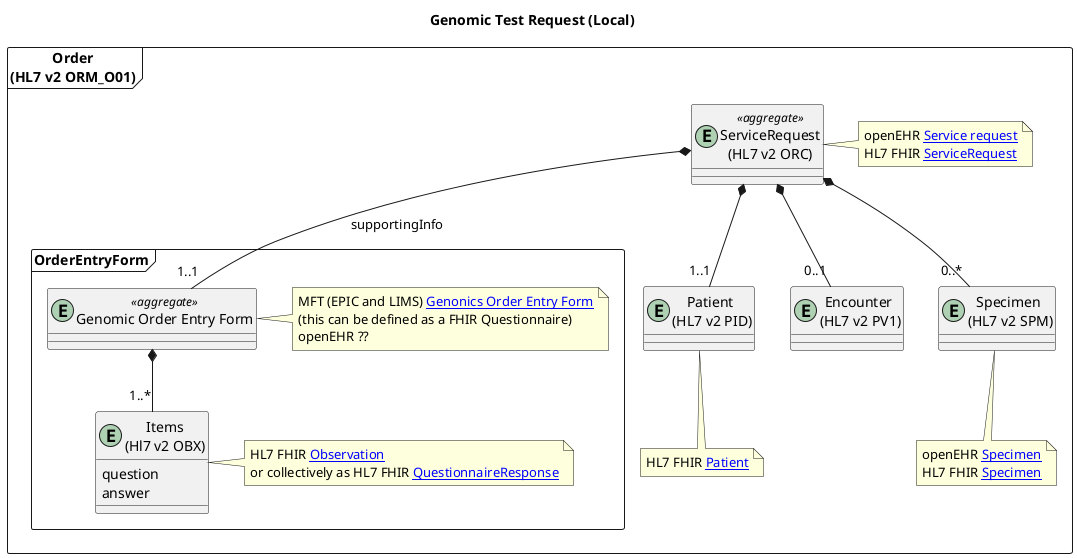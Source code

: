 @startuml

title "Genomic Test Request (Local)"


frame "Order\n(HL7 v2 ORM_O01)"  as Order {

  entity "Patient \n(HL7 v2 PID)" as PID

  note bottom of PID
  HL7 FHIR [[StructureDefinition-Patient.html Patient]]
  end note

  entity "Encounter \n(HL7 v2 PV1)" as PV1

  entity "ServiceRequest\n(HL7 v2 ORC)" as ORC <<aggregate>>

  entity "Specimen \n(HL7 v2 SPM)" as SPM

  note bottom of SPM
  openEHR [[https://ckm.openehr.org/ckm/archetypes/1013.1.331 Specimen]]
  HL7 FHIR [[StructureDefinition-Specimen.html Specimen]]
  end note

  note right of ORC
openEHR [[https://ckm.openehr.org/ckm/archetypes/1013.1.614 Service request]]
HL7 FHIR [[StructureDefinition-ServiceRequest.html ServiceRequest]]
end note

  frame OrderEntryForm {
    entity "Genomic Order Entry Form" as QR <<aggregate>>

    entity "Items\n(Hl7 v2 OBX)" as OBX {
      question
      answer
    }

    note right of QR
    MFT (EPIC and LIMS) [[Questionnaire-NW-Genomics-Test-Order.html Genonics Order Entry Form]]
    (this can be defined as a FHIR Questionnaire)
    openEHR ??
    end note

    note right of OBX
    HL7 FHIR [[StructureDefinition-Observation.html Observation]]
    or collectively as HL7 FHIR [[StructureDefinition-QuestionnaireResponse.html QuestionnaireResponse]]
    end note
  }
}


ORC *-- "0..*" SPM
ORC *-- "1..1" PID
ORC *-- "0..1" PV1
ORC *-- "1..1" QR : supportingInfo
QR *-- "1..*" OBX


@enduml
